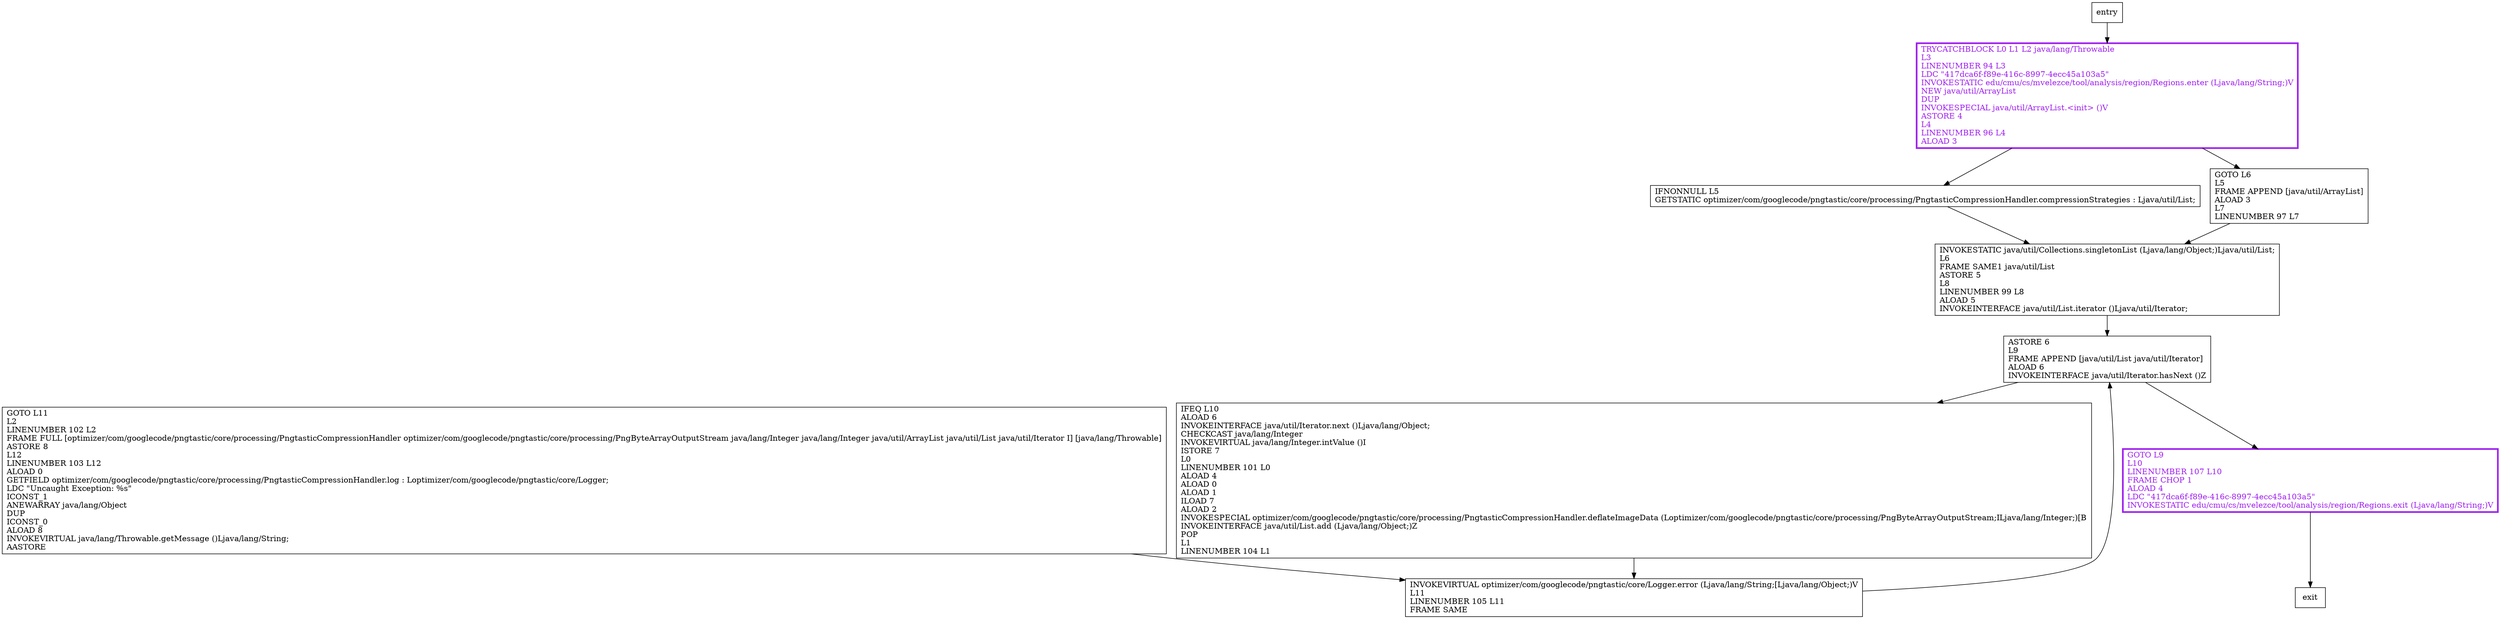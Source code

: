 digraph deflateImageDataSerially {
node [shape=record];
1902455960 [label="INVOKESTATIC java/util/Collections.singletonList (Ljava/lang/Object;)Ljava/util/List;\lL6\lFRAME SAME1 java/util/List\lASTORE 5\lL8\lLINENUMBER 99 L8\lALOAD 5\lINVOKEINTERFACE java/util/List.iterator ()Ljava/util/Iterator;\l"];
1371400311 [label="GOTO L9\lL10\lLINENUMBER 107 L10\lFRAME CHOP 1\lALOAD 4\lLDC \"417dca6f-f89e-416c-8997-4ecc45a103a5\"\lINVOKESTATIC edu/cmu/cs/mvelezce/tool/analysis/region/Regions.exit (Ljava/lang/String;)V\l"];
1031968647 [label="IFNONNULL L5\lGETSTATIC optimizer/com/googlecode/pngtastic/core/processing/PngtasticCompressionHandler.compressionStrategies : Ljava/util/List;\l"];
1622694817 [label="IFEQ L10\lALOAD 6\lINVOKEINTERFACE java/util/Iterator.next ()Ljava/lang/Object;\lCHECKCAST java/lang/Integer\lINVOKEVIRTUAL java/lang/Integer.intValue ()I\lISTORE 7\lL0\lLINENUMBER 101 L0\lALOAD 4\lALOAD 0\lALOAD 1\lILOAD 7\lALOAD 2\lINVOKESPECIAL optimizer/com/googlecode/pngtastic/core/processing/PngtasticCompressionHandler.deflateImageData (Loptimizer/com/googlecode/pngtastic/core/processing/PngByteArrayOutputStream;ILjava/lang/Integer;)[B\lINVOKEINTERFACE java/util/List.add (Ljava/lang/Object;)Z\lPOP\lL1\lLINENUMBER 104 L1\l"];
800493254 [label="ASTORE 6\lL9\lFRAME APPEND [java/util/List java/util/Iterator]\lALOAD 6\lINVOKEINTERFACE java/util/Iterator.hasNext ()Z\l"];
1851522556 [label="GOTO L6\lL5\lFRAME APPEND [java/util/ArrayList]\lALOAD 3\lL7\lLINENUMBER 97 L7\l"];
1227867806 [label="INVOKEVIRTUAL optimizer/com/googlecode/pngtastic/core/Logger.error (Ljava/lang/String;[Ljava/lang/Object;)V\lL11\lLINENUMBER 105 L11\lFRAME SAME\l"];
292958927 [label="GOTO L11\lL2\lLINENUMBER 102 L2\lFRAME FULL [optimizer/com/googlecode/pngtastic/core/processing/PngtasticCompressionHandler optimizer/com/googlecode/pngtastic/core/processing/PngByteArrayOutputStream java/lang/Integer java/lang/Integer java/util/ArrayList java/util/List java/util/Iterator I] [java/lang/Throwable]\lASTORE 8\lL12\lLINENUMBER 103 L12\lALOAD 0\lGETFIELD optimizer/com/googlecode/pngtastic/core/processing/PngtasticCompressionHandler.log : Loptimizer/com/googlecode/pngtastic/core/Logger;\lLDC \"Uncaught Exception: %s\"\lICONST_1\lANEWARRAY java/lang/Object\lDUP\lICONST_0\lALOAD 8\lINVOKEVIRTUAL java/lang/Throwable.getMessage ()Ljava/lang/String;\lAASTORE\l"];
2041264753 [label="TRYCATCHBLOCK L0 L1 L2 java/lang/Throwable\lL3\lLINENUMBER 94 L3\lLDC \"417dca6f-f89e-416c-8997-4ecc45a103a5\"\lINVOKESTATIC edu/cmu/cs/mvelezce/tool/analysis/region/Regions.enter (Ljava/lang/String;)V\lNEW java/util/ArrayList\lDUP\lINVOKESPECIAL java/util/ArrayList.\<init\> ()V\lASTORE 4\lL4\lLINENUMBER 96 L4\lALOAD 3\l"];
entry;
exit;
entry -> 2041264753;
1902455960 -> 800493254;
1371400311 -> exit;
1031968647 -> 1902455960;
1622694817 -> 1227867806;
800493254 -> 1371400311;
800493254 -> 1622694817;
1851522556 -> 1902455960;
1227867806 -> 800493254;
292958927 -> 1227867806;
2041264753 -> 1031968647;
2041264753 -> 1851522556;
1371400311[fontcolor="purple", penwidth=3, color="purple"];
2041264753[fontcolor="purple", penwidth=3, color="purple"];
}
